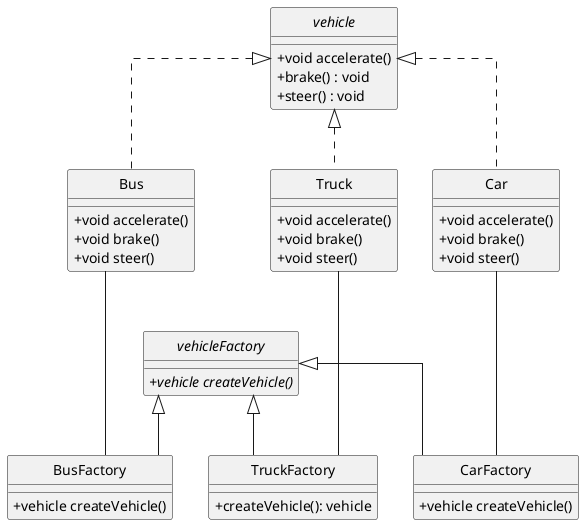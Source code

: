 @startuml
skinparam linetype ortho
skinparam classAttributeIconSize 0
hide circle

interface vehicle {
+ void accelerate()
+ brake() : void
+ steer() : void
}
class Bus {
+ void accelerate()
+ void brake()
+ void steer()
}
class Truck {
+ void accelerate()
+ void brake()
+ void steer()
}
class Car {
+ void accelerate()
+ void brake()
+ void steer()
}
abstract class vehicleFactory {
+ {abstract}vehicle createVehicle()
}
class TruckFactory {
+ createVehicle(): vehicle
}
class CarFactory {
+ vehicle createVehicle()
}
class BusFactory {
+ vehicle createVehicle()
}



vehicle <|.. Bus
vehicle <|.. Truck
vehicle <|.. Car
vehicleFactory <|-- TruckFactory
vehicleFactory <|-- CarFactory
vehicleFactory <|-- BusFactory
Truck---TruckFactory
Car--CarFactory
Bus---BusFactory
@enduml